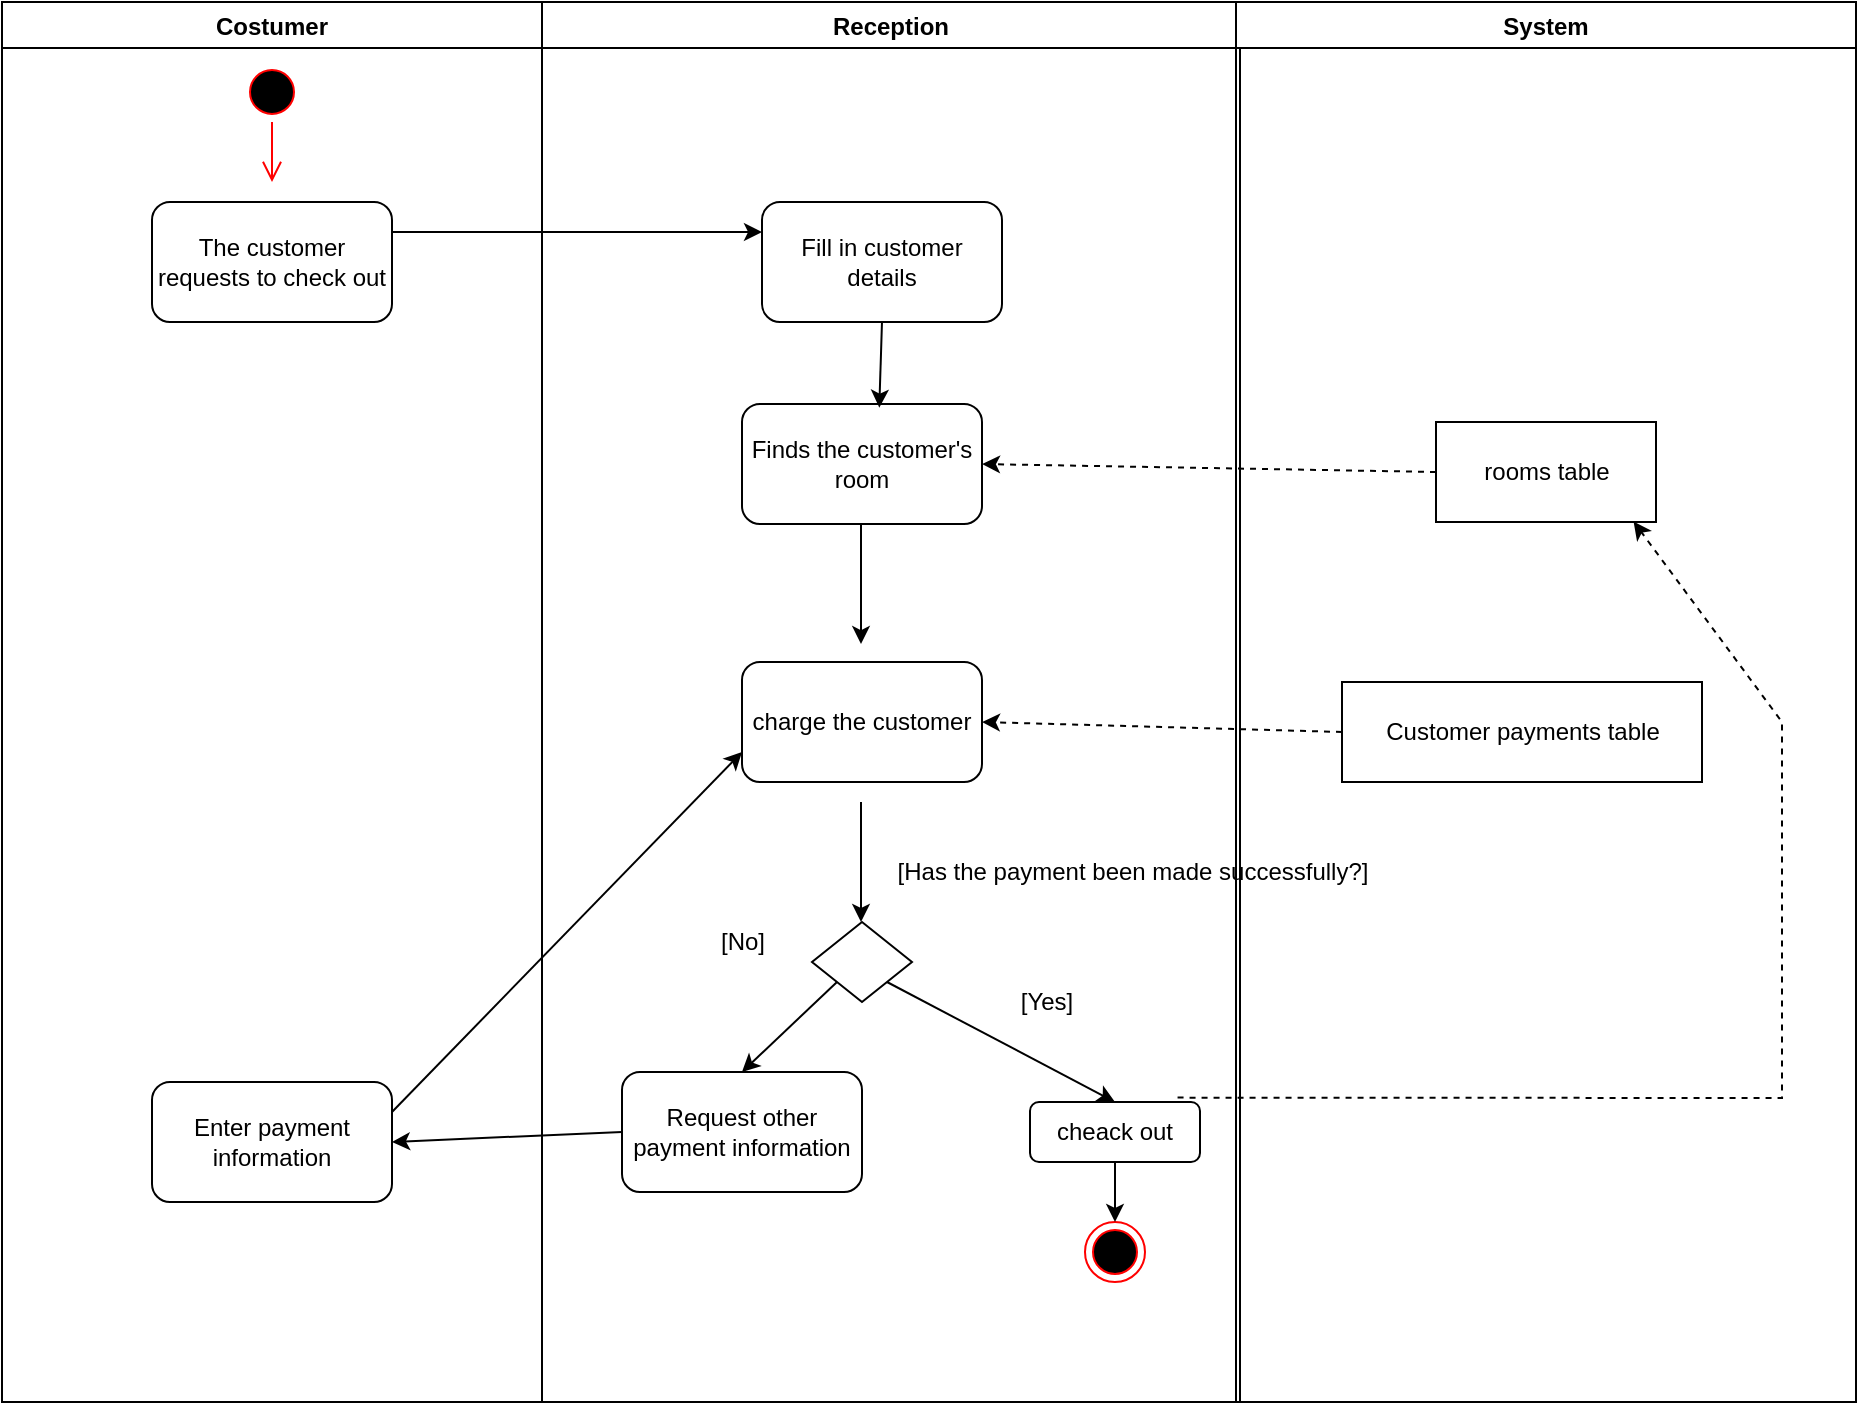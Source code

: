 <mxfile version="16.0.0" type="device"><diagram id="kN0lWeOUVlxuFyhks0Xf" name="Page-1"><mxGraphModel dx="1865" dy="487" grid="1" gridSize="10" guides="1" tooltips="1" connect="1" arrows="1" fold="1" page="1" pageScale="1" pageWidth="827" pageHeight="1169" math="0" shadow="0"><root><mxCell id="0"/><mxCell id="1" parent="0"/><mxCell id="mUW-M9HeuzsxA4LF1cmi-1" value="Costumer" style="swimlane;" parent="1" vertex="1"><mxGeometry x="-100" y="140" width="270" height="700" as="geometry"/></mxCell><mxCell id="mUW-M9HeuzsxA4LF1cmi-2" value="" style="ellipse;html=1;shape=startState;fillColor=#000000;strokeColor=#ff0000;" parent="mUW-M9HeuzsxA4LF1cmi-1" vertex="1"><mxGeometry x="120" y="30" width="30" height="30" as="geometry"/></mxCell><mxCell id="mUW-M9HeuzsxA4LF1cmi-3" value="" style="edgeStyle=orthogonalEdgeStyle;html=1;verticalAlign=bottom;endArrow=open;endSize=8;strokeColor=#ff0000;rounded=0;" parent="mUW-M9HeuzsxA4LF1cmi-1" source="mUW-M9HeuzsxA4LF1cmi-2" edge="1"><mxGeometry relative="1" as="geometry"><mxPoint x="135" y="90" as="targetPoint"/></mxGeometry></mxCell><mxCell id="mUW-M9HeuzsxA4LF1cmi-4" value="The customer requests to check out" style="rounded=1;whiteSpace=wrap;html=1;" parent="mUW-M9HeuzsxA4LF1cmi-1" vertex="1"><mxGeometry x="75" y="100" width="120" height="60" as="geometry"/></mxCell><mxCell id="mUW-M9HeuzsxA4LF1cmi-40" value="Enter payment information" style="rounded=1;whiteSpace=wrap;html=1;fontSize=12;" parent="mUW-M9HeuzsxA4LF1cmi-1" vertex="1"><mxGeometry x="75" y="540" width="120" height="60" as="geometry"/></mxCell><mxCell id="mUW-M9HeuzsxA4LF1cmi-6" value="Reception" style="swimlane;startSize=23;" parent="1" vertex="1"><mxGeometry x="170" y="140" width="349" height="700" as="geometry"/></mxCell><mxCell id="mUW-M9HeuzsxA4LF1cmi-7" value="Fill in customer details" style="rounded=1;whiteSpace=wrap;html=1;" parent="mUW-M9HeuzsxA4LF1cmi-6" vertex="1"><mxGeometry x="110" y="100" width="120" height="60" as="geometry"/></mxCell><mxCell id="mUW-M9HeuzsxA4LF1cmi-8" value="Finds the customer's room" style="rounded=1;whiteSpace=wrap;html=1;" parent="mUW-M9HeuzsxA4LF1cmi-6" vertex="1"><mxGeometry x="100" y="201.02" width="120" height="60" as="geometry"/></mxCell><mxCell id="mUW-M9HeuzsxA4LF1cmi-13" value="" style="endArrow=classic;html=1;rounded=0;fontSize=12;exitX=0.5;exitY=1;exitDx=0;exitDy=0;entryX=0.572;entryY=0.03;entryDx=0;entryDy=0;entryPerimeter=0;" parent="mUW-M9HeuzsxA4LF1cmi-6" source="mUW-M9HeuzsxA4LF1cmi-7" target="mUW-M9HeuzsxA4LF1cmi-8" edge="1"><mxGeometry width="50" height="50" relative="1" as="geometry"><mxPoint x="167.8" y="190.0" as="sourcePoint"/><mxPoint x="-60" y="201.02" as="targetPoint"/></mxGeometry></mxCell><mxCell id="mUW-M9HeuzsxA4LF1cmi-35" value="" style="endArrow=classic;html=1;rounded=0;fontSize=12;exitX=0.5;exitY=1;exitDx=0;exitDy=0;entryX=0.5;entryY=0;entryDx=0;entryDy=0;" parent="mUW-M9HeuzsxA4LF1cmi-6" edge="1"><mxGeometry width="50" height="50" relative="1" as="geometry"><mxPoint x="159.5" y="261.02" as="sourcePoint"/><mxPoint x="159.5" y="321.02" as="targetPoint"/></mxGeometry></mxCell><mxCell id="mUW-M9HeuzsxA4LF1cmi-5" value="charge the&amp;nbsp;customer" style="rounded=1;whiteSpace=wrap;html=1;" parent="mUW-M9HeuzsxA4LF1cmi-6" vertex="1"><mxGeometry x="100" y="330" width="120" height="60" as="geometry"/></mxCell><mxCell id="mUW-M9HeuzsxA4LF1cmi-9" value="" style="rhombus;whiteSpace=wrap;html=1;fontSize=12;" parent="mUW-M9HeuzsxA4LF1cmi-6" vertex="1"><mxGeometry x="135" y="460" width="50" height="40" as="geometry"/></mxCell><mxCell id="mUW-M9HeuzsxA4LF1cmi-15" value="" style="endArrow=classic;html=1;rounded=0;fontSize=12;exitX=1;exitY=1;exitDx=0;exitDy=0;" parent="mUW-M9HeuzsxA4LF1cmi-6" source="mUW-M9HeuzsxA4LF1cmi-9" edge="1"><mxGeometry width="50" height="50" relative="1" as="geometry"><mxPoint x="286.5" y="490" as="sourcePoint"/><mxPoint x="286.5" y="550" as="targetPoint"/></mxGeometry></mxCell><mxCell id="mUW-M9HeuzsxA4LF1cmi-28" value="[Yes]" style="text;html=1;align=center;verticalAlign=middle;resizable=0;points=[];autosize=1;strokeColor=none;fillColor=none;fontSize=12;" parent="mUW-M9HeuzsxA4LF1cmi-6" vertex="1"><mxGeometry x="231.5" y="490" width="40" height="20" as="geometry"/></mxCell><mxCell id="mUW-M9HeuzsxA4LF1cmi-36" value="" style="endArrow=classic;html=1;rounded=0;fontSize=12;exitX=0.5;exitY=1;exitDx=0;exitDy=0;entryX=0.5;entryY=0;entryDx=0;entryDy=0;" parent="mUW-M9HeuzsxA4LF1cmi-6" edge="1"><mxGeometry width="50" height="50" relative="1" as="geometry"><mxPoint x="159.5" y="400" as="sourcePoint"/><mxPoint x="159.5" y="460" as="targetPoint"/></mxGeometry></mxCell><mxCell id="mUW-M9HeuzsxA4LF1cmi-16" value="cheack out" style="rounded=1;whiteSpace=wrap;html=1;" parent="mUW-M9HeuzsxA4LF1cmi-6" vertex="1"><mxGeometry x="244" y="550" width="85" height="30" as="geometry"/></mxCell><mxCell id="mUW-M9HeuzsxA4LF1cmi-18" value="" style="ellipse;html=1;shape=endState;fillColor=#000000;strokeColor=#ff0000;fontSize=12;" parent="mUW-M9HeuzsxA4LF1cmi-6" vertex="1"><mxGeometry x="271.5" y="610" width="30" height="30" as="geometry"/></mxCell><mxCell id="mUW-M9HeuzsxA4LF1cmi-19" value="" style="endArrow=classic;html=1;rounded=0;fontSize=12;exitX=0.5;exitY=1;exitDx=0;exitDy=0;entryX=0.5;entryY=0;entryDx=0;entryDy=0;" parent="mUW-M9HeuzsxA4LF1cmi-6" source="mUW-M9HeuzsxA4LF1cmi-16" target="mUW-M9HeuzsxA4LF1cmi-18" edge="1"><mxGeometry width="50" height="50" relative="1" as="geometry"><mxPoint x="324" y="690" as="sourcePoint"/><mxPoint x="324" y="740" as="targetPoint"/></mxGeometry></mxCell><mxCell id="mUW-M9HeuzsxA4LF1cmi-12" value="Request other payment information" style="rounded=1;whiteSpace=wrap;html=1;fontSize=12;" parent="mUW-M9HeuzsxA4LF1cmi-6" vertex="1"><mxGeometry x="40" y="535" width="120" height="60" as="geometry"/></mxCell><mxCell id="mUW-M9HeuzsxA4LF1cmi-39" value="" style="endArrow=classic;html=1;rounded=0;exitX=0;exitY=1;exitDx=0;exitDy=0;entryX=0.5;entryY=0;entryDx=0;entryDy=0;" parent="mUW-M9HeuzsxA4LF1cmi-6" source="mUW-M9HeuzsxA4LF1cmi-9" target="mUW-M9HeuzsxA4LF1cmi-12" edge="1"><mxGeometry width="50" height="50" relative="1" as="geometry"><mxPoint x="220" y="700" as="sourcePoint"/><mxPoint x="270" y="650" as="targetPoint"/></mxGeometry></mxCell><mxCell id="mUW-M9HeuzsxA4LF1cmi-22" value="System" style="swimlane;" parent="1" vertex="1"><mxGeometry x="517" y="140" width="310" height="700" as="geometry"/></mxCell><mxCell id="mUW-M9HeuzsxA4LF1cmi-23" value="rooms table" style="html=1;" parent="mUW-M9HeuzsxA4LF1cmi-22" vertex="1"><mxGeometry x="100" y="210" width="110" height="50" as="geometry"/></mxCell><mxCell id="mUW-M9HeuzsxA4LF1cmi-24" value="Customer payments table" style="html=1;" parent="mUW-M9HeuzsxA4LF1cmi-22" vertex="1"><mxGeometry x="53" y="340" width="180" height="50" as="geometry"/></mxCell><mxCell id="mUW-M9HeuzsxA4LF1cmi-37" value="[Has the payment been made successfully?]" style="text;html=1;align=center;verticalAlign=middle;resizable=0;points=[];autosize=1;strokeColor=none;fillColor=none;" parent="mUW-M9HeuzsxA4LF1cmi-22" vertex="1"><mxGeometry x="-177" y="425" width="250" height="20" as="geometry"/></mxCell><mxCell id="mUW-M9HeuzsxA4LF1cmi-26" value="" style="endArrow=classic;html=1;rounded=0;fontSize=12;entryX=0;entryY=0.25;entryDx=0;entryDy=0;exitX=1;exitY=0.25;exitDx=0;exitDy=0;" parent="1" source="mUW-M9HeuzsxA4LF1cmi-4" target="mUW-M9HeuzsxA4LF1cmi-7" edge="1"><mxGeometry width="50" height="50" relative="1" as="geometry"><mxPoint x="100" y="420" as="sourcePoint"/><mxPoint x="180" y="390" as="targetPoint"/></mxGeometry></mxCell><mxCell id="mUW-M9HeuzsxA4LF1cmi-31" value="" style="endArrow=classic;html=1;rounded=0;fontSize=12;exitX=0;exitY=0.5;exitDx=0;exitDy=0;dashed=1;entryX=1;entryY=0.5;entryDx=0;entryDy=0;" parent="1" source="mUW-M9HeuzsxA4LF1cmi-23" target="mUW-M9HeuzsxA4LF1cmi-8" edge="1"><mxGeometry width="50" height="50" relative="1" as="geometry"><mxPoint x="520" y="350" as="sourcePoint"/><mxPoint x="410" y="340" as="targetPoint"/></mxGeometry></mxCell><mxCell id="mUW-M9HeuzsxA4LF1cmi-33" value="" style="endArrow=classic;html=1;rounded=0;fontSize=12;exitX=0;exitY=0.5;exitDx=0;exitDy=0;dashed=1;entryX=1;entryY=0.5;entryDx=0;entryDy=0;" parent="1" source="mUW-M9HeuzsxA4LF1cmi-24" target="mUW-M9HeuzsxA4LF1cmi-5" edge="1"><mxGeometry width="50" height="50" relative="1" as="geometry"><mxPoint x="570" y="491.99" as="sourcePoint"/><mxPoint x="410" y="488" as="targetPoint"/></mxGeometry></mxCell><mxCell id="mUW-M9HeuzsxA4LF1cmi-38" value="[No]" style="text;html=1;align=center;verticalAlign=middle;resizable=0;points=[];autosize=1;strokeColor=none;fillColor=none;" parent="1" vertex="1"><mxGeometry x="250" y="600" width="40" height="20" as="geometry"/></mxCell><mxCell id="mUW-M9HeuzsxA4LF1cmi-41" value="" style="endArrow=classic;html=1;rounded=0;exitX=0;exitY=0.5;exitDx=0;exitDy=0;entryX=1;entryY=0.5;entryDx=0;entryDy=0;" parent="1" source="mUW-M9HeuzsxA4LF1cmi-12" target="mUW-M9HeuzsxA4LF1cmi-40" edge="1"><mxGeometry width="50" height="50" relative="1" as="geometry"><mxPoint x="327.5" y="640" as="sourcePoint"/><mxPoint x="280" y="685" as="targetPoint"/></mxGeometry></mxCell><mxCell id="mUW-M9HeuzsxA4LF1cmi-42" value="" style="endArrow=classic;html=1;rounded=0;exitX=1;exitY=0.25;exitDx=0;exitDy=0;entryX=0;entryY=0.75;entryDx=0;entryDy=0;" parent="1" source="mUW-M9HeuzsxA4LF1cmi-40" target="mUW-M9HeuzsxA4LF1cmi-5" edge="1"><mxGeometry width="50" height="50" relative="1" as="geometry"><mxPoint x="337.5" y="650" as="sourcePoint"/><mxPoint x="290" y="695" as="targetPoint"/></mxGeometry></mxCell><mxCell id="yzUO-CVGSytarB72JfwS-1" value="" style="endArrow=classic;html=1;rounded=0;fontSize=12;exitX=0.868;exitY=-0.073;exitDx=0;exitDy=0;dashed=1;entryX=0.898;entryY=0.996;entryDx=0;entryDy=0;exitPerimeter=0;entryPerimeter=0;" edge="1" parent="1" source="mUW-M9HeuzsxA4LF1cmi-16" target="mUW-M9HeuzsxA4LF1cmi-23"><mxGeometry width="50" height="50" relative="1" as="geometry"><mxPoint x="627" y="385" as="sourcePoint"/><mxPoint x="400" y="381.02" as="targetPoint"/><Array as="points"><mxPoint x="790" y="688"/><mxPoint x="790" y="500"/></Array></mxGeometry></mxCell></root></mxGraphModel></diagram></mxfile>